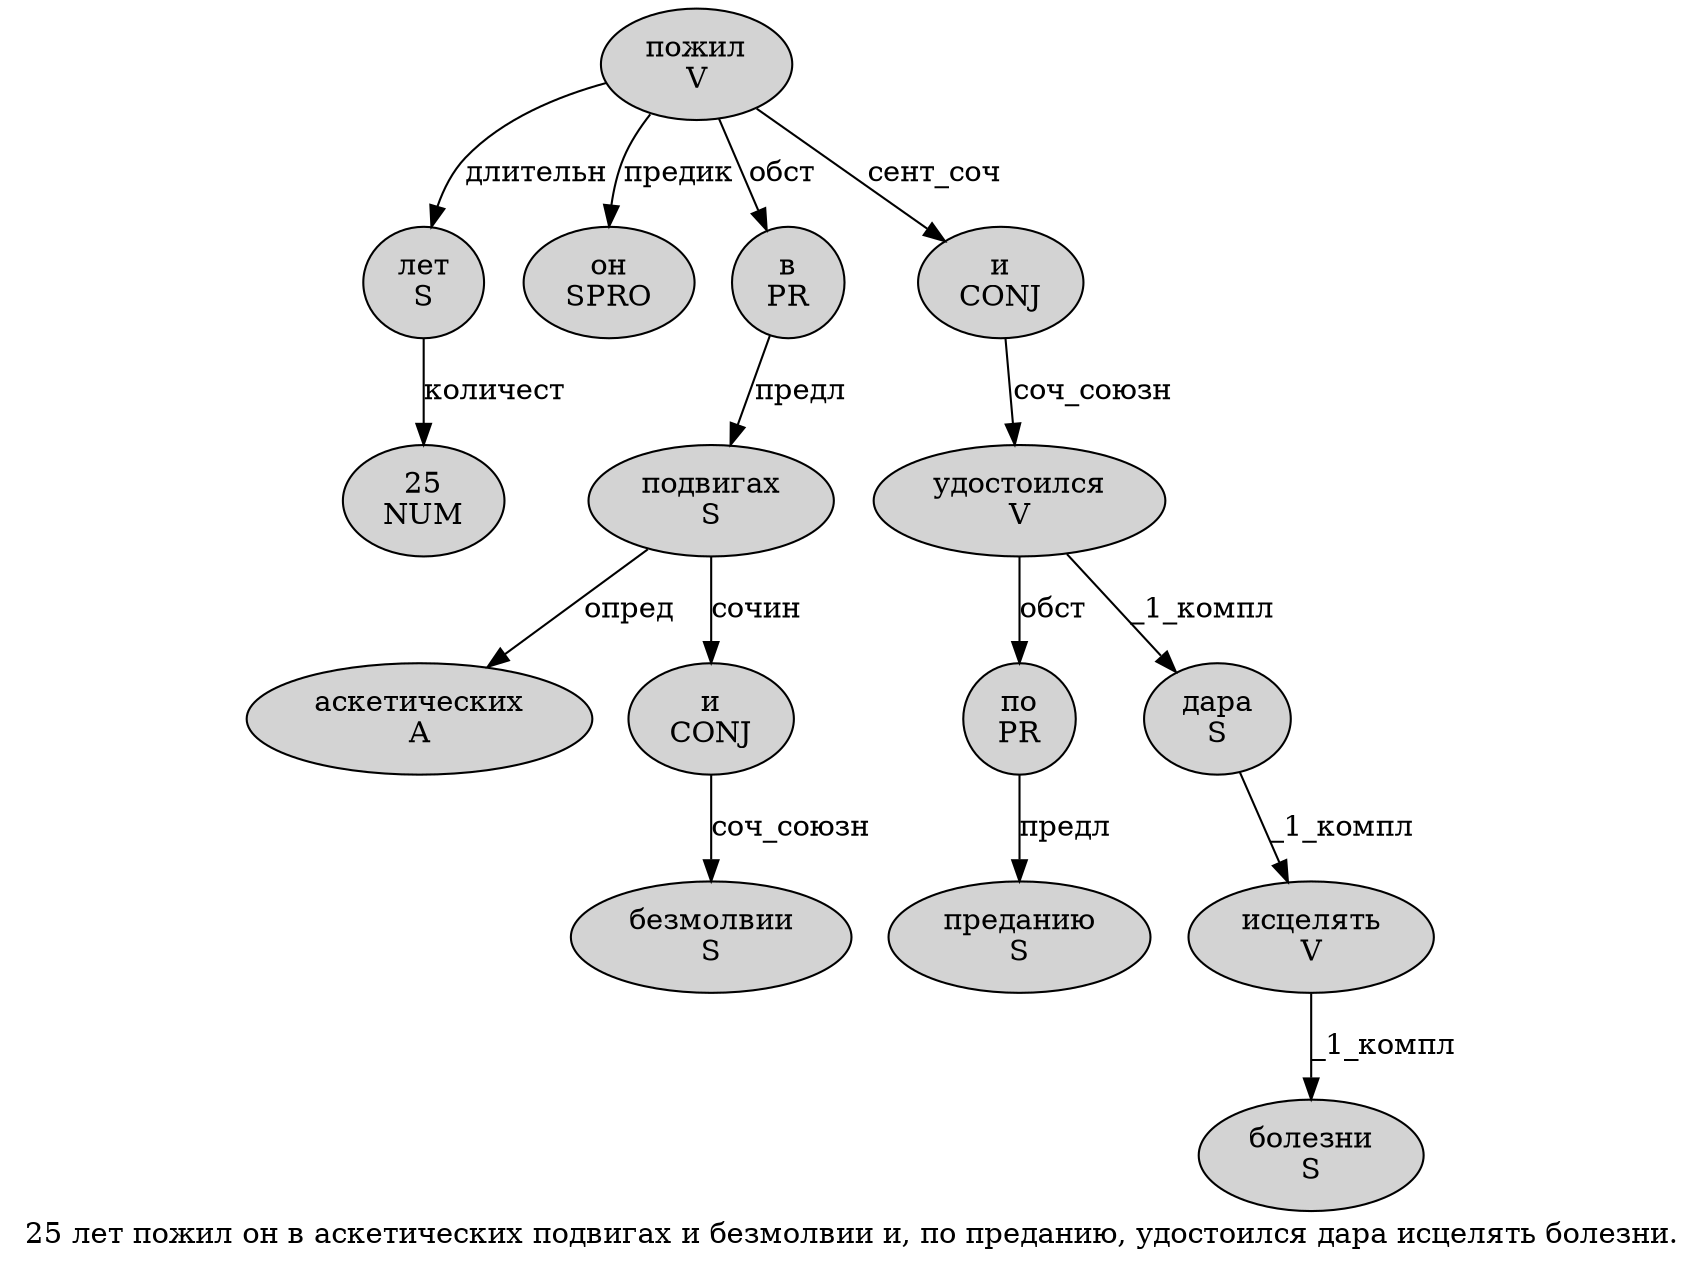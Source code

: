 digraph SENTENCE_667 {
	graph [label="25 лет пожил он в аскетических подвигах и безмолвии и, по преданию, удостоился дара исцелять болезни."]
	node [style=filled]
		0 [label="25
NUM" color="" fillcolor=lightgray penwidth=1 shape=ellipse]
		1 [label="лет
S" color="" fillcolor=lightgray penwidth=1 shape=ellipse]
		2 [label="пожил
V" color="" fillcolor=lightgray penwidth=1 shape=ellipse]
		3 [label="он
SPRO" color="" fillcolor=lightgray penwidth=1 shape=ellipse]
		4 [label="в
PR" color="" fillcolor=lightgray penwidth=1 shape=ellipse]
		5 [label="аскетических
A" color="" fillcolor=lightgray penwidth=1 shape=ellipse]
		6 [label="подвигах
S" color="" fillcolor=lightgray penwidth=1 shape=ellipse]
		7 [label="и
CONJ" color="" fillcolor=lightgray penwidth=1 shape=ellipse]
		8 [label="безмолвии
S" color="" fillcolor=lightgray penwidth=1 shape=ellipse]
		9 [label="и
CONJ" color="" fillcolor=lightgray penwidth=1 shape=ellipse]
		11 [label="по
PR" color="" fillcolor=lightgray penwidth=1 shape=ellipse]
		12 [label="преданию
S" color="" fillcolor=lightgray penwidth=1 shape=ellipse]
		14 [label="удостоился
V" color="" fillcolor=lightgray penwidth=1 shape=ellipse]
		15 [label="дара
S" color="" fillcolor=lightgray penwidth=1 shape=ellipse]
		16 [label="исцелять
V" color="" fillcolor=lightgray penwidth=1 shape=ellipse]
		17 [label="болезни
S" color="" fillcolor=lightgray penwidth=1 shape=ellipse]
			2 -> 1 [label="длительн"]
			2 -> 3 [label="предик"]
			2 -> 4 [label="обст"]
			2 -> 9 [label="сент_соч"]
			9 -> 14 [label="соч_союзн"]
			14 -> 11 [label="обст"]
			14 -> 15 [label="_1_компл"]
			6 -> 5 [label="опред"]
			6 -> 7 [label="сочин"]
			11 -> 12 [label="предл"]
			15 -> 16 [label="_1_компл"]
			4 -> 6 [label="предл"]
			1 -> 0 [label="количест"]
			16 -> 17 [label="_1_компл"]
			7 -> 8 [label="соч_союзн"]
}
